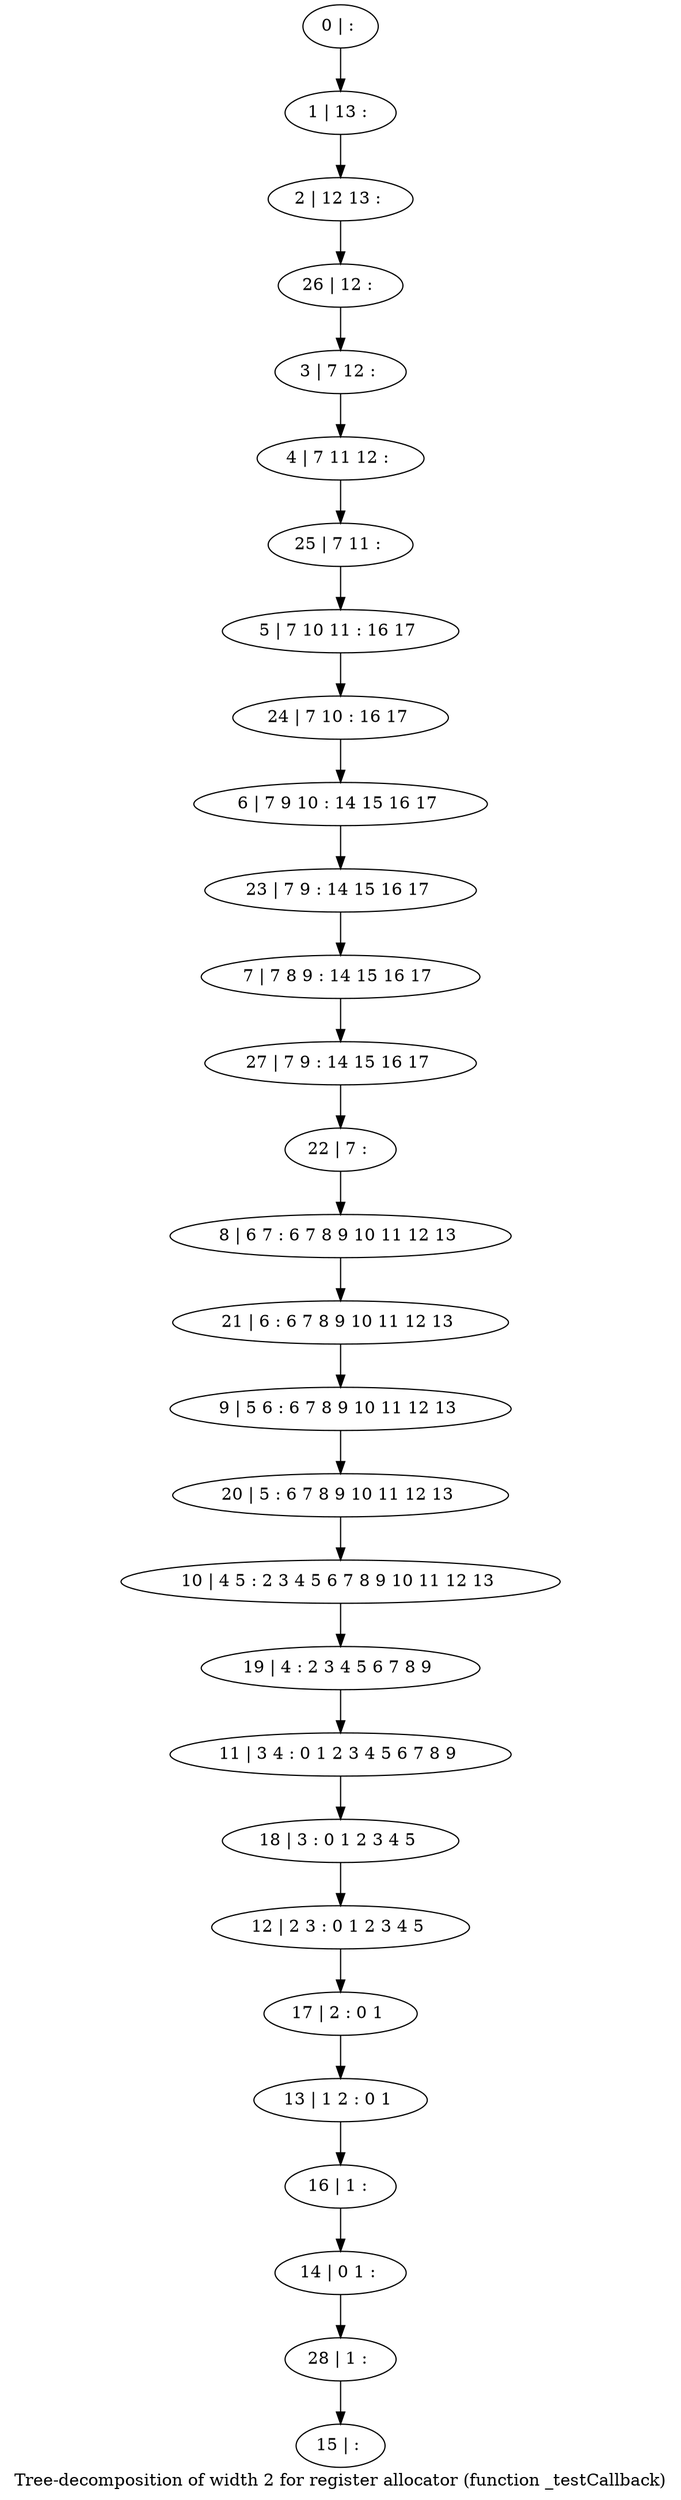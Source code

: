 digraph G {
graph [label="Tree-decomposition of width 2 for register allocator (function _testCallback)"]
0[label="0 | : "];
1[label="1 | 13 : "];
2[label="2 | 12 13 : "];
3[label="3 | 7 12 : "];
4[label="4 | 7 11 12 : "];
5[label="5 | 7 10 11 : 16 17 "];
6[label="6 | 7 9 10 : 14 15 16 17 "];
7[label="7 | 7 8 9 : 14 15 16 17 "];
8[label="8 | 6 7 : 6 7 8 9 10 11 12 13 "];
9[label="9 | 5 6 : 6 7 8 9 10 11 12 13 "];
10[label="10 | 4 5 : 2 3 4 5 6 7 8 9 10 11 12 13 "];
11[label="11 | 3 4 : 0 1 2 3 4 5 6 7 8 9 "];
12[label="12 | 2 3 : 0 1 2 3 4 5 "];
13[label="13 | 1 2 : 0 1 "];
14[label="14 | 0 1 : "];
15[label="15 | : "];
16[label="16 | 1 : "];
17[label="17 | 2 : 0 1 "];
18[label="18 | 3 : 0 1 2 3 4 5 "];
19[label="19 | 4 : 2 3 4 5 6 7 8 9 "];
20[label="20 | 5 : 6 7 8 9 10 11 12 13 "];
21[label="21 | 6 : 6 7 8 9 10 11 12 13 "];
22[label="22 | 7 : "];
23[label="23 | 7 9 : 14 15 16 17 "];
24[label="24 | 7 10 : 16 17 "];
25[label="25 | 7 11 : "];
26[label="26 | 12 : "];
27[label="27 | 7 9 : 14 15 16 17 "];
28[label="28 | 1 : "];
0->1 ;
1->2 ;
3->4 ;
16->14 ;
13->16 ;
17->13 ;
12->17 ;
18->12 ;
11->18 ;
19->11 ;
10->19 ;
20->10 ;
9->20 ;
21->9 ;
8->21 ;
22->8 ;
23->7 ;
6->23 ;
24->6 ;
5->24 ;
25->5 ;
4->25 ;
26->3 ;
2->26 ;
27->22 ;
7->27 ;
28->15 ;
14->28 ;
}
